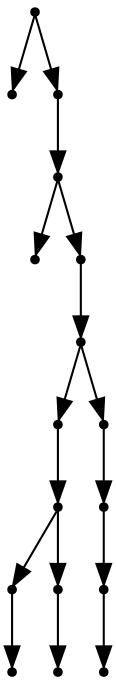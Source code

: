 digraph {
  16 [shape=point];
  0 [shape=point];
  15 [shape=point];
  14 [shape=point];
  1 [shape=point];
  13 [shape=point];
  12 [shape=point];
  7 [shape=point];
  6 [shape=point];
  3 [shape=point];
  2 [shape=point];
  5 [shape=point];
  4 [shape=point];
  11 [shape=point];
  10 [shape=point];
  9 [shape=point];
  8 [shape=point];
16 -> 0;
16 -> 15;
15 -> 14;
14 -> 1;
14 -> 13;
13 -> 12;
12 -> 7;
7 -> 6;
6 -> 3;
3 -> 2;
6 -> 5;
5 -> 4;
12 -> 11;
11 -> 10;
10 -> 9;
9 -> 8;
}
